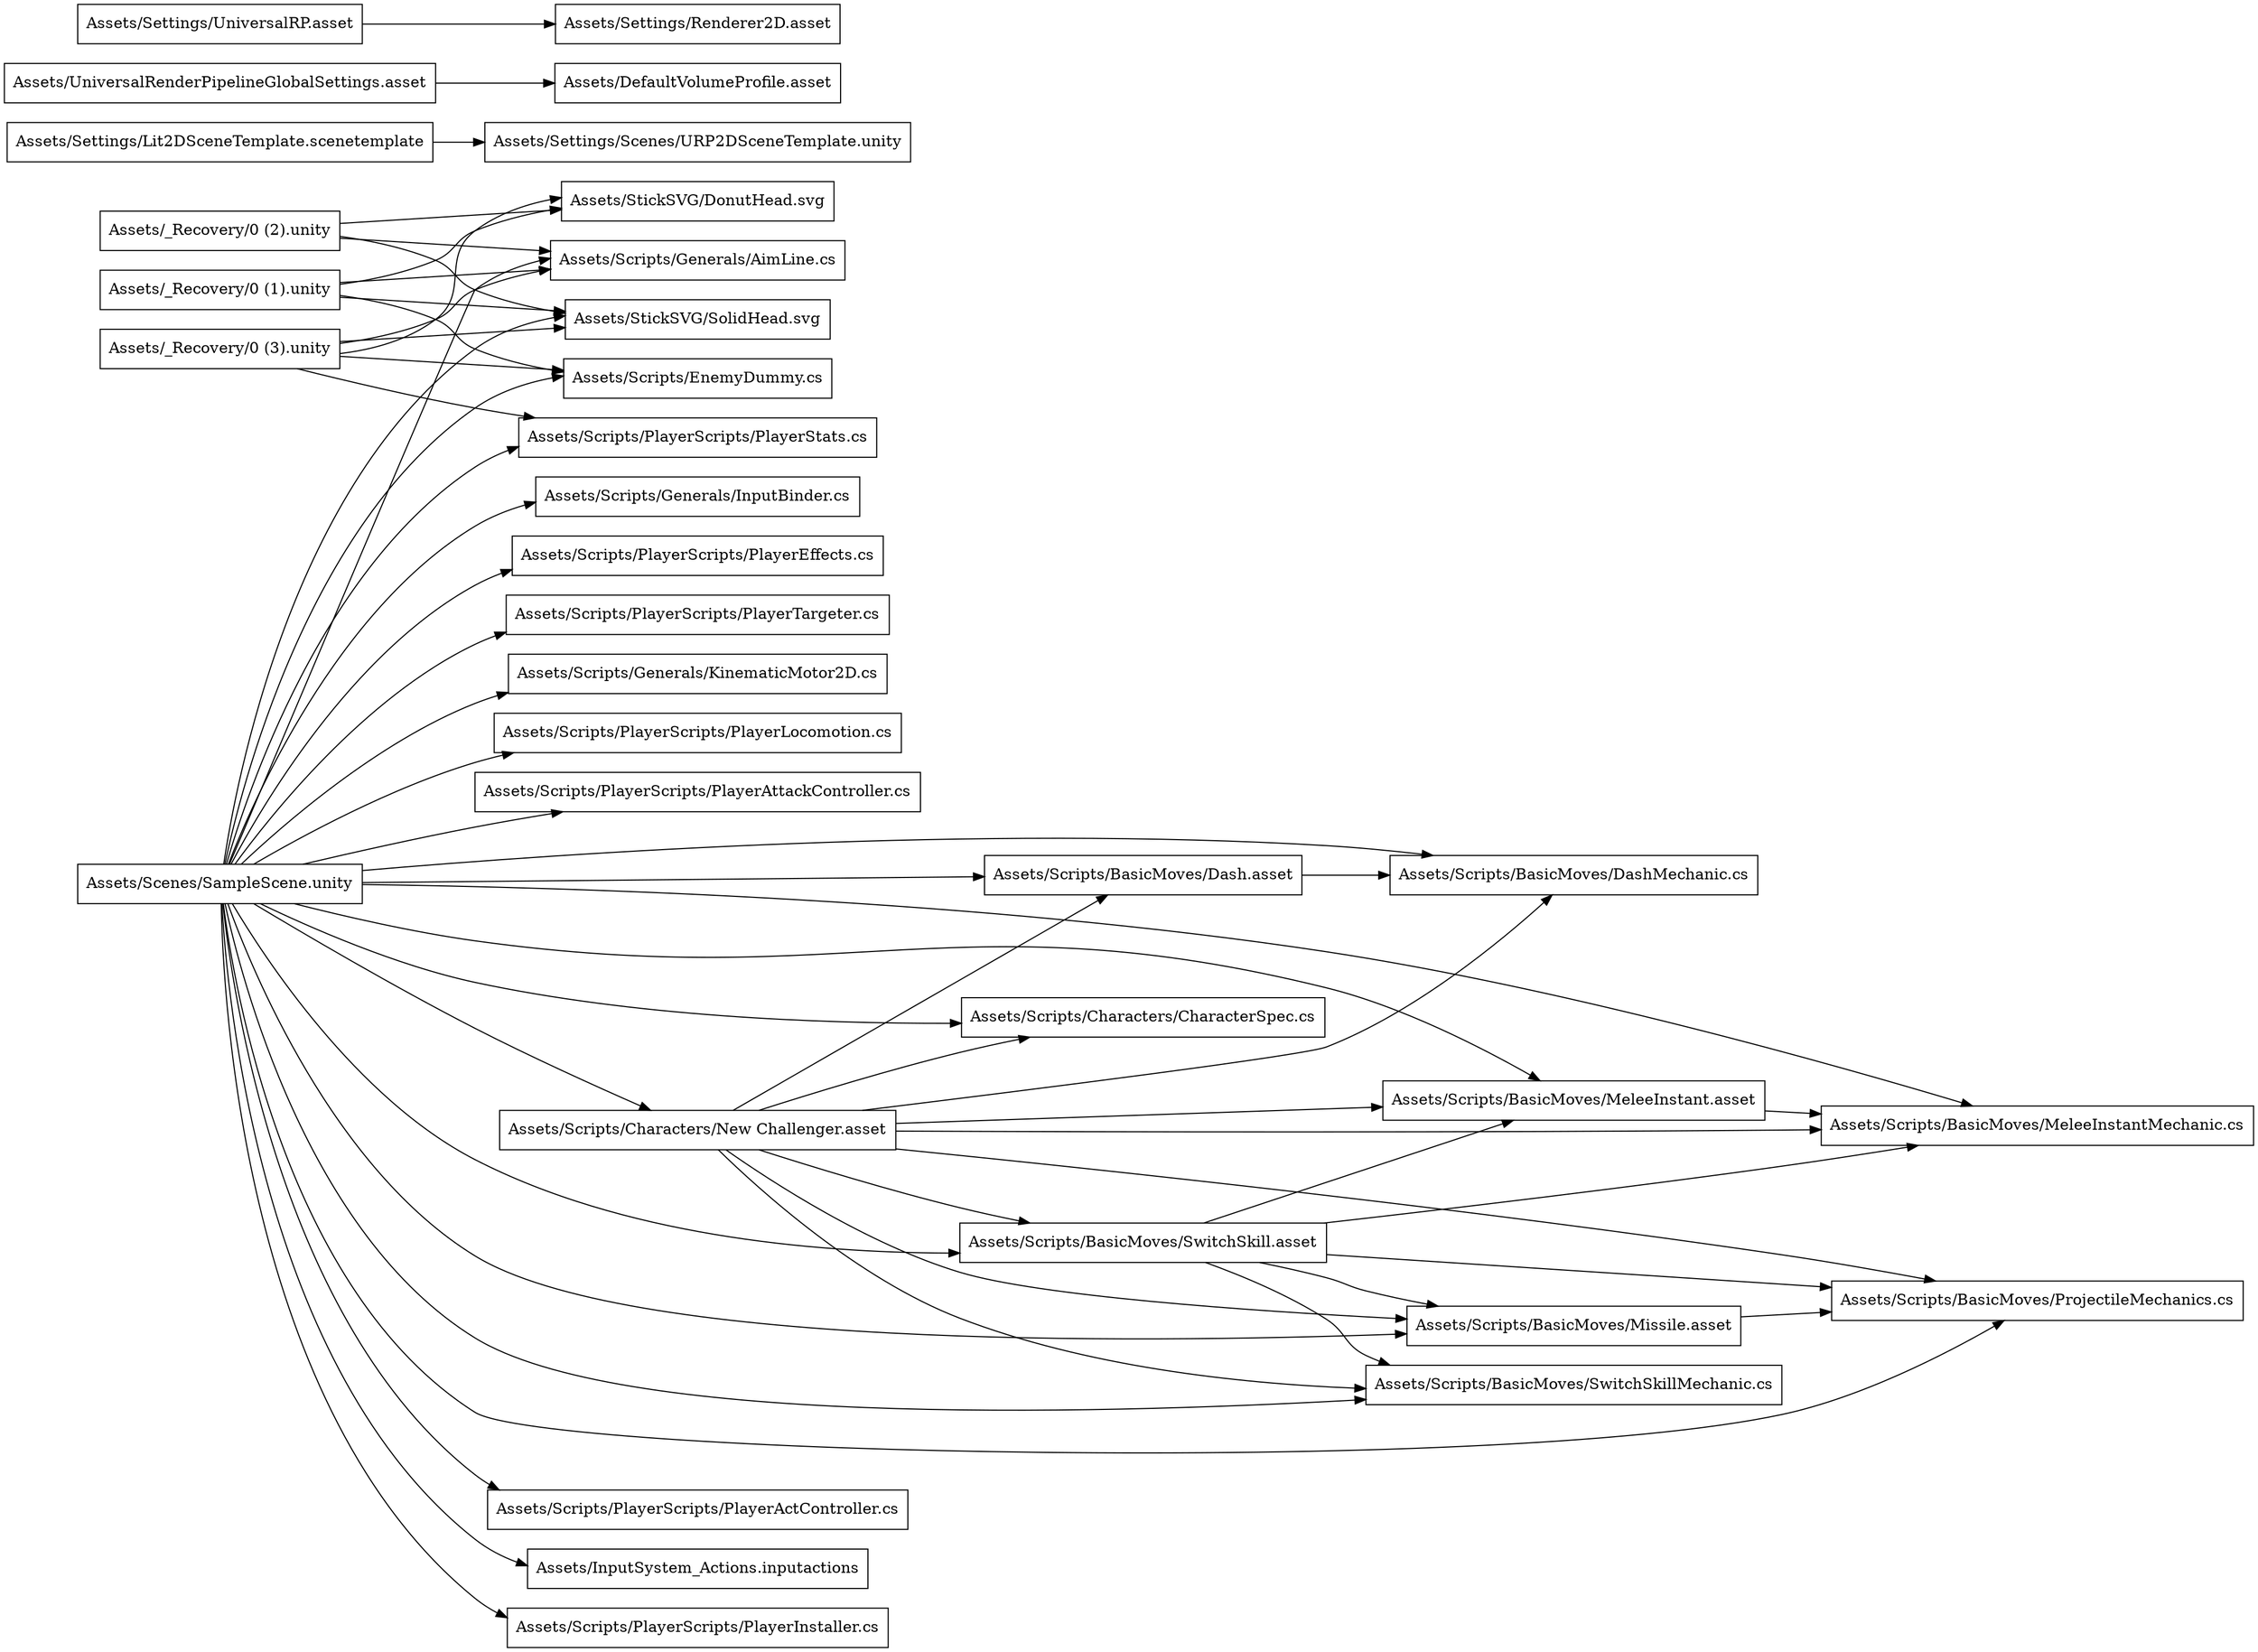 digraph G { rankdir=LR; node [shape=box];
"Assets/_Recovery/0 (1).unity" -> "Assets/Scripts/EnemyDummy.cs";
"Assets/_Recovery/0 (1).unity" -> "Assets/Scripts/Generals/AimLine.cs";
"Assets/_Recovery/0 (1).unity" -> "Assets/StickSVG/DonutHead.svg";
"Assets/_Recovery/0 (1).unity" -> "Assets/StickSVG/SolidHead.svg";
"Assets/Settings/Lit2DSceneTemplate.scenetemplate" -> "Assets/Settings/Scenes/URP2DSceneTemplate.unity";
"Assets/UniversalRenderPipelineGlobalSettings.asset" -> "Assets/DefaultVolumeProfile.asset";
"Assets/Scripts/Characters/New Challenger.asset" -> "Assets/Scripts/BasicMoves/SwitchSkill.asset";
"Assets/Scripts/Characters/New Challenger.asset" -> "Assets/Scripts/Characters/CharacterSpec.cs";
"Assets/Scripts/Characters/New Challenger.asset" -> "Assets/Scripts/BasicMoves/MeleeInstantMechanic.cs";
"Assets/Scripts/Characters/New Challenger.asset" -> "Assets/Scripts/BasicMoves/Missile.asset";
"Assets/Scripts/Characters/New Challenger.asset" -> "Assets/Scripts/BasicMoves/DashMechanic.cs";
"Assets/Scripts/Characters/New Challenger.asset" -> "Assets/Scripts/BasicMoves/ProjectileMechanics.cs";
"Assets/Scripts/Characters/New Challenger.asset" -> "Assets/Scripts/BasicMoves/Dash.asset";
"Assets/Scripts/Characters/New Challenger.asset" -> "Assets/Scripts/BasicMoves/SwitchSkillMechanic.cs";
"Assets/Scripts/Characters/New Challenger.asset" -> "Assets/Scripts/BasicMoves/MeleeInstant.asset";
"Assets/_Recovery/0 (2).unity" -> "Assets/Scripts/Generals/AimLine.cs";
"Assets/_Recovery/0 (2).unity" -> "Assets/StickSVG/DonutHead.svg";
"Assets/_Recovery/0 (2).unity" -> "Assets/StickSVG/SolidHead.svg";
"Assets/Settings/UniversalRP.asset" -> "Assets/Settings/Renderer2D.asset";
"Assets/Scripts/BasicMoves/Dash.asset" -> "Assets/Scripts/BasicMoves/DashMechanic.cs";
"Assets/Scenes/SampleScene.unity" -> "Assets/Scripts/Characters/New Challenger.asset";
"Assets/Scenes/SampleScene.unity" -> "Assets/Scripts/BasicMoves/SwitchSkill.asset";
"Assets/Scenes/SampleScene.unity" -> "Assets/Scripts/PlayerScripts/PlayerStats.cs";
"Assets/Scenes/SampleScene.unity" -> "Assets/Scripts/EnemyDummy.cs";
"Assets/Scenes/SampleScene.unity" -> "Assets/Scripts/Characters/CharacterSpec.cs";
"Assets/Scenes/SampleScene.unity" -> "Assets/Scripts/Generals/AimLine.cs";
"Assets/Scenes/SampleScene.unity" -> "Assets/Scripts/PlayerScripts/PlayerActController.cs";
"Assets/Scenes/SampleScene.unity" -> "Assets/Scripts/BasicMoves/Missile.asset";
"Assets/Scenes/SampleScene.unity" -> "Assets/Scripts/BasicMoves/DashMechanic.cs";
"Assets/Scenes/SampleScene.unity" -> "Assets/InputSystem_Actions.inputactions";
"Assets/Scenes/SampleScene.unity" -> "Assets/Scripts/BasicMoves/MeleeInstantMechanic.cs";
"Assets/Scenes/SampleScene.unity" -> "Assets/Scripts/BasicMoves/ProjectileMechanics.cs";
"Assets/Scenes/SampleScene.unity" -> "Assets/Scripts/BasicMoves/Dash.asset";
"Assets/Scenes/SampleScene.unity" -> "Assets/Scripts/PlayerScripts/PlayerInstaller.cs";
"Assets/Scenes/SampleScene.unity" -> "Assets/Scripts/BasicMoves/SwitchSkillMechanic.cs";
"Assets/Scenes/SampleScene.unity" -> "Assets/Scripts/Generals/InputBinder.cs";
"Assets/Scenes/SampleScene.unity" -> "Assets/Scripts/BasicMoves/MeleeInstant.asset";
"Assets/Scenes/SampleScene.unity" -> "Assets/Scripts/PlayerScripts/PlayerEffects.cs";
"Assets/Scenes/SampleScene.unity" -> "Assets/Scripts/PlayerScripts/PlayerTargeter.cs";
"Assets/Scenes/SampleScene.unity" -> "Assets/StickSVG/SolidHead.svg";
"Assets/Scenes/SampleScene.unity" -> "Assets/Scripts/Generals/KinematicMotor2D.cs";
"Assets/Scenes/SampleScene.unity" -> "Assets/Scripts/PlayerScripts/PlayerLocomotion.cs";
"Assets/Scenes/SampleScene.unity" -> "Assets/Scripts/PlayerScripts/PlayerAttackController.cs";
"Assets/_Recovery/0 (3).unity" -> "Assets/Scripts/PlayerScripts/PlayerStats.cs";
"Assets/_Recovery/0 (3).unity" -> "Assets/Scripts/EnemyDummy.cs";
"Assets/_Recovery/0 (3).unity" -> "Assets/Scripts/Generals/AimLine.cs";
"Assets/_Recovery/0 (3).unity" -> "Assets/StickSVG/DonutHead.svg";
"Assets/_Recovery/0 (3).unity" -> "Assets/StickSVG/SolidHead.svg";
"Assets/Scripts/BasicMoves/MeleeInstant.asset" -> "Assets/Scripts/BasicMoves/MeleeInstantMechanic.cs";
"Assets/Scripts/BasicMoves/SwitchSkill.asset" -> "Assets/Scripts/BasicMoves/MeleeInstantMechanic.cs";
"Assets/Scripts/BasicMoves/SwitchSkill.asset" -> "Assets/Scripts/BasicMoves/Missile.asset";
"Assets/Scripts/BasicMoves/SwitchSkill.asset" -> "Assets/Scripts/BasicMoves/ProjectileMechanics.cs";
"Assets/Scripts/BasicMoves/SwitchSkill.asset" -> "Assets/Scripts/BasicMoves/SwitchSkillMechanic.cs";
"Assets/Scripts/BasicMoves/SwitchSkill.asset" -> "Assets/Scripts/BasicMoves/MeleeInstant.asset";
"Assets/Scripts/BasicMoves/Missile.asset" -> "Assets/Scripts/BasicMoves/ProjectileMechanics.cs";
}
